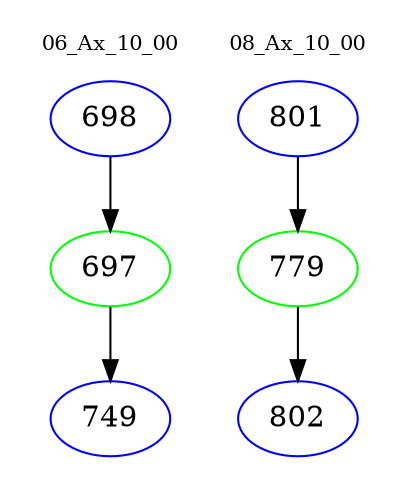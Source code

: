 digraph{
subgraph cluster_0 {
color = white
label = "06_Ax_10_00";
fontsize=10;
T0_698 [label="698", color="blue"]
T0_698 -> T0_697 [color="black"]
T0_697 [label="697", color="green"]
T0_697 -> T0_749 [color="black"]
T0_749 [label="749", color="blue"]
}
subgraph cluster_1 {
color = white
label = "08_Ax_10_00";
fontsize=10;
T1_801 [label="801", color="blue"]
T1_801 -> T1_779 [color="black"]
T1_779 [label="779", color="green"]
T1_779 -> T1_802 [color="black"]
T1_802 [label="802", color="blue"]
}
}
